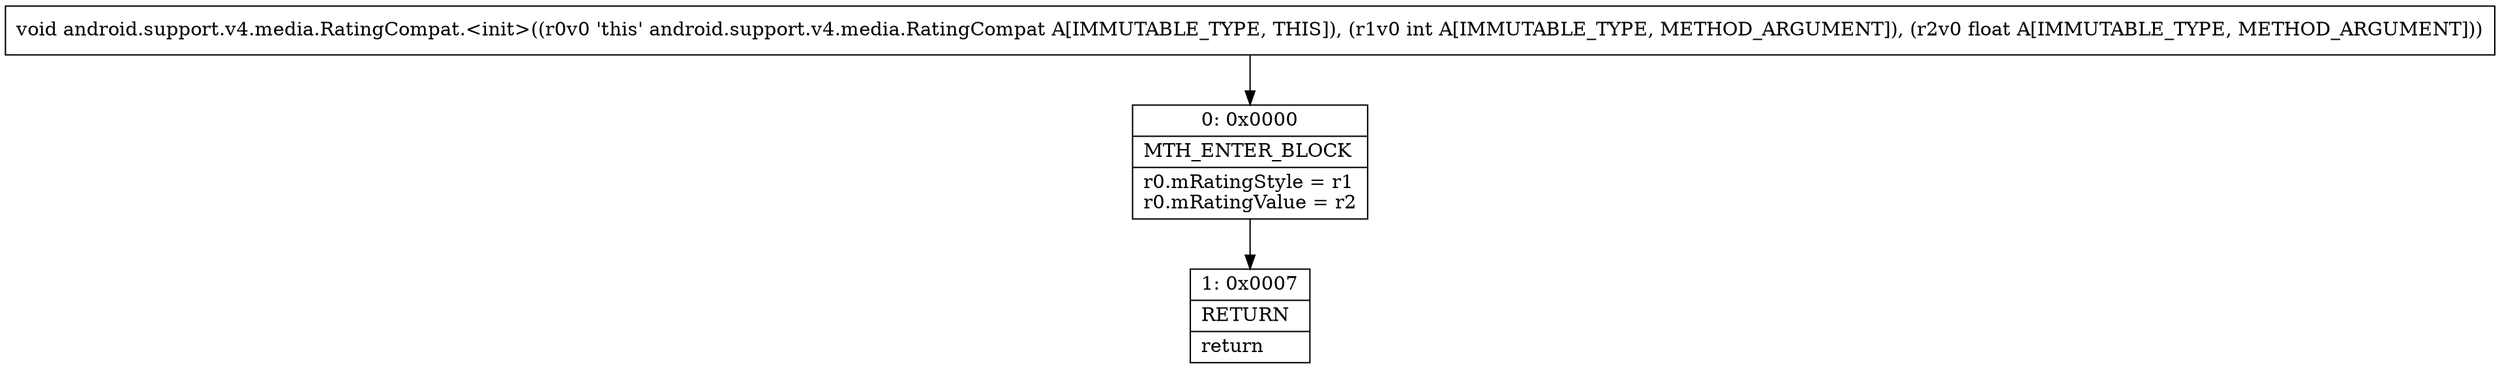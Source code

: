 digraph "CFG forandroid.support.v4.media.RatingCompat.\<init\>(IF)V" {
Node_0 [shape=record,label="{0\:\ 0x0000|MTH_ENTER_BLOCK\l|r0.mRatingStyle = r1\lr0.mRatingValue = r2\l}"];
Node_1 [shape=record,label="{1\:\ 0x0007|RETURN\l|return\l}"];
MethodNode[shape=record,label="{void android.support.v4.media.RatingCompat.\<init\>((r0v0 'this' android.support.v4.media.RatingCompat A[IMMUTABLE_TYPE, THIS]), (r1v0 int A[IMMUTABLE_TYPE, METHOD_ARGUMENT]), (r2v0 float A[IMMUTABLE_TYPE, METHOD_ARGUMENT])) }"];
MethodNode -> Node_0;
Node_0 -> Node_1;
}

